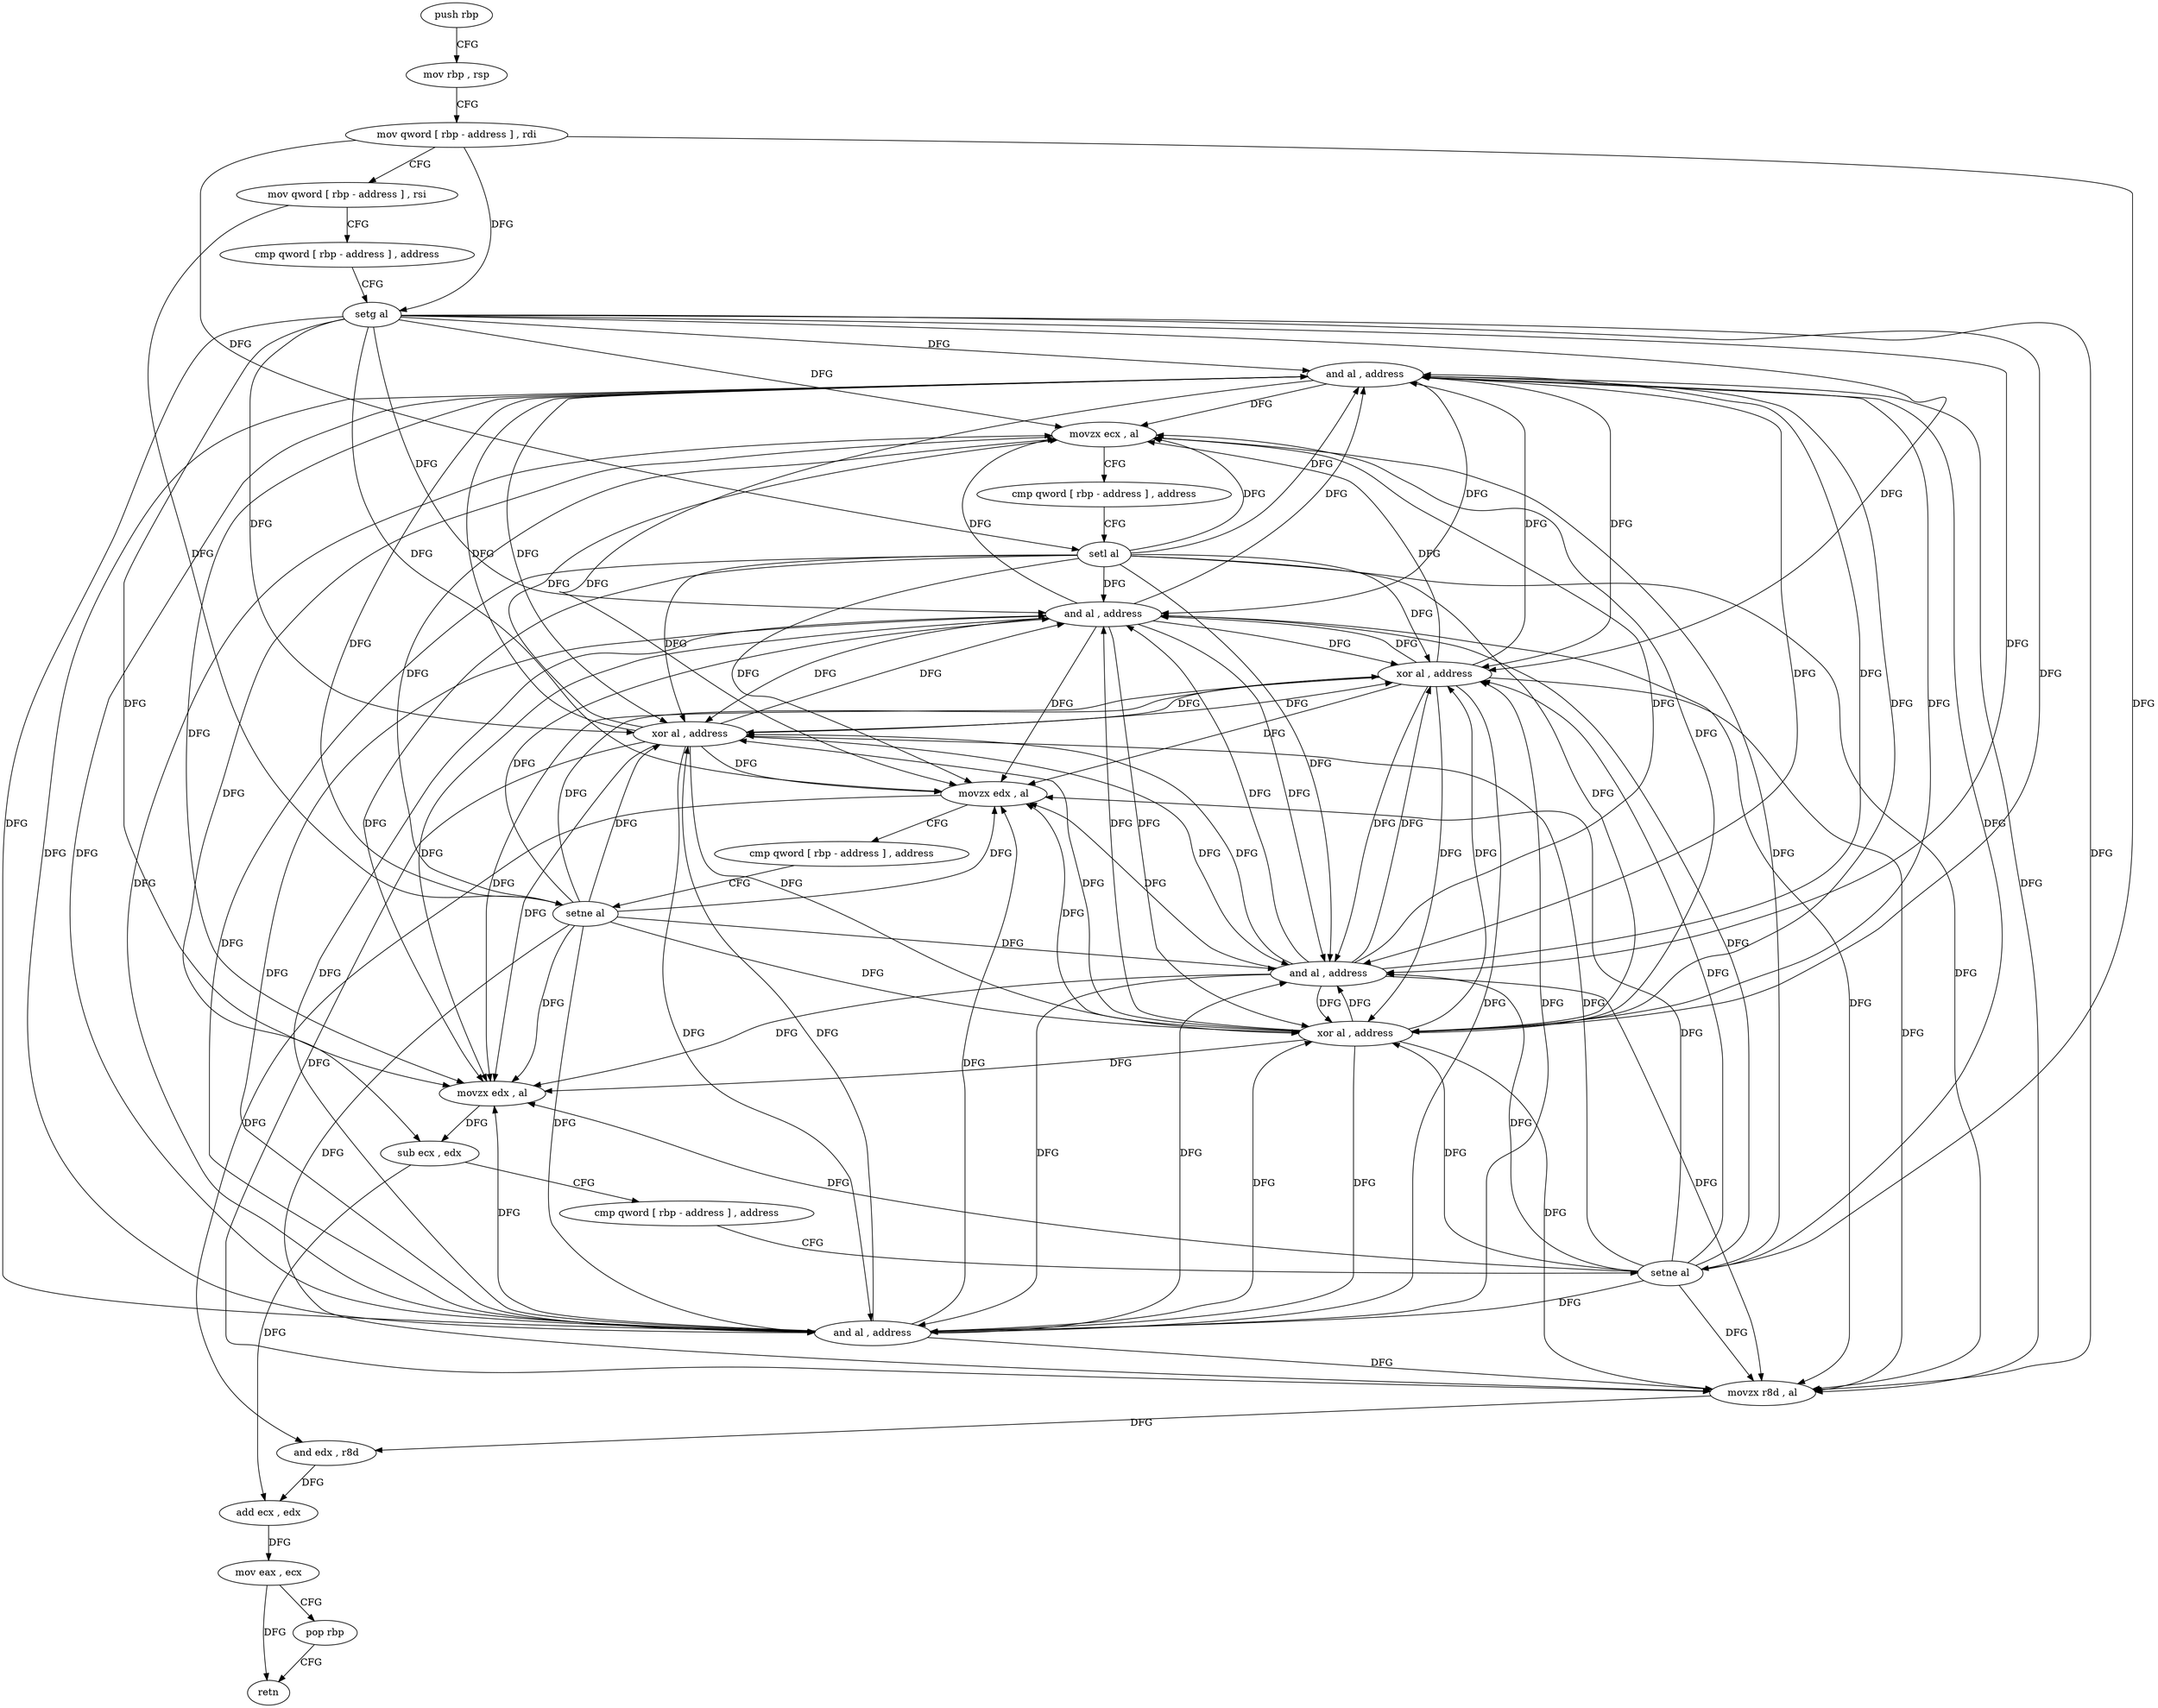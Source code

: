 digraph "func" {
"4222704" [label = "push rbp" ]
"4222705" [label = "mov rbp , rsp" ]
"4222708" [label = "mov qword [ rbp - address ] , rdi" ]
"4222712" [label = "mov qword [ rbp - address ] , rsi" ]
"4222716" [label = "cmp qword [ rbp - address ] , address" ]
"4222721" [label = "setg al" ]
"4222724" [label = "and al , address" ]
"4222726" [label = "movzx ecx , al" ]
"4222729" [label = "cmp qword [ rbp - address ] , address" ]
"4222734" [label = "setl al" ]
"4222737" [label = "and al , address" ]
"4222739" [label = "movzx edx , al" ]
"4222742" [label = "sub ecx , edx" ]
"4222744" [label = "cmp qword [ rbp - address ] , address" ]
"4222749" [label = "setne al" ]
"4222752" [label = "xor al , address" ]
"4222754" [label = "and al , address" ]
"4222756" [label = "movzx edx , al" ]
"4222759" [label = "cmp qword [ rbp - address ] , address" ]
"4222764" [label = "setne al" ]
"4222767" [label = "xor al , address" ]
"4222769" [label = "xor al , address" ]
"4222771" [label = "and al , address" ]
"4222773" [label = "movzx r8d , al" ]
"4222777" [label = "and edx , r8d" ]
"4222780" [label = "add ecx , edx" ]
"4222782" [label = "mov eax , ecx" ]
"4222784" [label = "pop rbp" ]
"4222785" [label = "retn" ]
"4222704" -> "4222705" [ label = "CFG" ]
"4222705" -> "4222708" [ label = "CFG" ]
"4222708" -> "4222712" [ label = "CFG" ]
"4222708" -> "4222721" [ label = "DFG" ]
"4222708" -> "4222734" [ label = "DFG" ]
"4222708" -> "4222749" [ label = "DFG" ]
"4222712" -> "4222716" [ label = "CFG" ]
"4222712" -> "4222764" [ label = "DFG" ]
"4222716" -> "4222721" [ label = "CFG" ]
"4222721" -> "4222724" [ label = "DFG" ]
"4222721" -> "4222726" [ label = "DFG" ]
"4222721" -> "4222737" [ label = "DFG" ]
"4222721" -> "4222739" [ label = "DFG" ]
"4222721" -> "4222752" [ label = "DFG" ]
"4222721" -> "4222754" [ label = "DFG" ]
"4222721" -> "4222756" [ label = "DFG" ]
"4222721" -> "4222767" [ label = "DFG" ]
"4222721" -> "4222769" [ label = "DFG" ]
"4222721" -> "4222771" [ label = "DFG" ]
"4222721" -> "4222773" [ label = "DFG" ]
"4222724" -> "4222726" [ label = "DFG" ]
"4222724" -> "4222737" [ label = "DFG" ]
"4222724" -> "4222739" [ label = "DFG" ]
"4222724" -> "4222752" [ label = "DFG" ]
"4222724" -> "4222754" [ label = "DFG" ]
"4222724" -> "4222756" [ label = "DFG" ]
"4222724" -> "4222767" [ label = "DFG" ]
"4222724" -> "4222769" [ label = "DFG" ]
"4222724" -> "4222771" [ label = "DFG" ]
"4222724" -> "4222773" [ label = "DFG" ]
"4222726" -> "4222729" [ label = "CFG" ]
"4222726" -> "4222742" [ label = "DFG" ]
"4222729" -> "4222734" [ label = "CFG" ]
"4222734" -> "4222737" [ label = "DFG" ]
"4222734" -> "4222724" [ label = "DFG" ]
"4222734" -> "4222726" [ label = "DFG" ]
"4222734" -> "4222739" [ label = "DFG" ]
"4222734" -> "4222752" [ label = "DFG" ]
"4222734" -> "4222754" [ label = "DFG" ]
"4222734" -> "4222756" [ label = "DFG" ]
"4222734" -> "4222767" [ label = "DFG" ]
"4222734" -> "4222769" [ label = "DFG" ]
"4222734" -> "4222771" [ label = "DFG" ]
"4222734" -> "4222773" [ label = "DFG" ]
"4222737" -> "4222739" [ label = "DFG" ]
"4222737" -> "4222724" [ label = "DFG" ]
"4222737" -> "4222726" [ label = "DFG" ]
"4222737" -> "4222752" [ label = "DFG" ]
"4222737" -> "4222754" [ label = "DFG" ]
"4222737" -> "4222756" [ label = "DFG" ]
"4222737" -> "4222767" [ label = "DFG" ]
"4222737" -> "4222769" [ label = "DFG" ]
"4222737" -> "4222771" [ label = "DFG" ]
"4222737" -> "4222773" [ label = "DFG" ]
"4222739" -> "4222742" [ label = "DFG" ]
"4222742" -> "4222744" [ label = "CFG" ]
"4222742" -> "4222780" [ label = "DFG" ]
"4222744" -> "4222749" [ label = "CFG" ]
"4222749" -> "4222752" [ label = "DFG" ]
"4222749" -> "4222724" [ label = "DFG" ]
"4222749" -> "4222726" [ label = "DFG" ]
"4222749" -> "4222737" [ label = "DFG" ]
"4222749" -> "4222739" [ label = "DFG" ]
"4222749" -> "4222754" [ label = "DFG" ]
"4222749" -> "4222756" [ label = "DFG" ]
"4222749" -> "4222767" [ label = "DFG" ]
"4222749" -> "4222769" [ label = "DFG" ]
"4222749" -> "4222771" [ label = "DFG" ]
"4222749" -> "4222773" [ label = "DFG" ]
"4222752" -> "4222754" [ label = "DFG" ]
"4222752" -> "4222724" [ label = "DFG" ]
"4222752" -> "4222726" [ label = "DFG" ]
"4222752" -> "4222737" [ label = "DFG" ]
"4222752" -> "4222739" [ label = "DFG" ]
"4222752" -> "4222756" [ label = "DFG" ]
"4222752" -> "4222767" [ label = "DFG" ]
"4222752" -> "4222769" [ label = "DFG" ]
"4222752" -> "4222771" [ label = "DFG" ]
"4222752" -> "4222773" [ label = "DFG" ]
"4222754" -> "4222756" [ label = "DFG" ]
"4222754" -> "4222724" [ label = "DFG" ]
"4222754" -> "4222726" [ label = "DFG" ]
"4222754" -> "4222737" [ label = "DFG" ]
"4222754" -> "4222739" [ label = "DFG" ]
"4222754" -> "4222752" [ label = "DFG" ]
"4222754" -> "4222767" [ label = "DFG" ]
"4222754" -> "4222769" [ label = "DFG" ]
"4222754" -> "4222771" [ label = "DFG" ]
"4222754" -> "4222773" [ label = "DFG" ]
"4222756" -> "4222759" [ label = "CFG" ]
"4222756" -> "4222777" [ label = "DFG" ]
"4222759" -> "4222764" [ label = "CFG" ]
"4222764" -> "4222767" [ label = "DFG" ]
"4222764" -> "4222724" [ label = "DFG" ]
"4222764" -> "4222726" [ label = "DFG" ]
"4222764" -> "4222737" [ label = "DFG" ]
"4222764" -> "4222739" [ label = "DFG" ]
"4222764" -> "4222752" [ label = "DFG" ]
"4222764" -> "4222754" [ label = "DFG" ]
"4222764" -> "4222756" [ label = "DFG" ]
"4222764" -> "4222769" [ label = "DFG" ]
"4222764" -> "4222771" [ label = "DFG" ]
"4222764" -> "4222773" [ label = "DFG" ]
"4222767" -> "4222769" [ label = "DFG" ]
"4222767" -> "4222724" [ label = "DFG" ]
"4222767" -> "4222726" [ label = "DFG" ]
"4222767" -> "4222737" [ label = "DFG" ]
"4222767" -> "4222739" [ label = "DFG" ]
"4222767" -> "4222752" [ label = "DFG" ]
"4222767" -> "4222754" [ label = "DFG" ]
"4222767" -> "4222756" [ label = "DFG" ]
"4222767" -> "4222771" [ label = "DFG" ]
"4222767" -> "4222773" [ label = "DFG" ]
"4222769" -> "4222771" [ label = "DFG" ]
"4222769" -> "4222724" [ label = "DFG" ]
"4222769" -> "4222726" [ label = "DFG" ]
"4222769" -> "4222737" [ label = "DFG" ]
"4222769" -> "4222739" [ label = "DFG" ]
"4222769" -> "4222752" [ label = "DFG" ]
"4222769" -> "4222754" [ label = "DFG" ]
"4222769" -> "4222756" [ label = "DFG" ]
"4222769" -> "4222767" [ label = "DFG" ]
"4222769" -> "4222773" [ label = "DFG" ]
"4222771" -> "4222773" [ label = "DFG" ]
"4222771" -> "4222724" [ label = "DFG" ]
"4222771" -> "4222726" [ label = "DFG" ]
"4222771" -> "4222737" [ label = "DFG" ]
"4222771" -> "4222739" [ label = "DFG" ]
"4222771" -> "4222752" [ label = "DFG" ]
"4222771" -> "4222754" [ label = "DFG" ]
"4222771" -> "4222756" [ label = "DFG" ]
"4222771" -> "4222767" [ label = "DFG" ]
"4222771" -> "4222769" [ label = "DFG" ]
"4222773" -> "4222777" [ label = "DFG" ]
"4222777" -> "4222780" [ label = "DFG" ]
"4222780" -> "4222782" [ label = "DFG" ]
"4222782" -> "4222784" [ label = "CFG" ]
"4222782" -> "4222785" [ label = "DFG" ]
"4222784" -> "4222785" [ label = "CFG" ]
}
